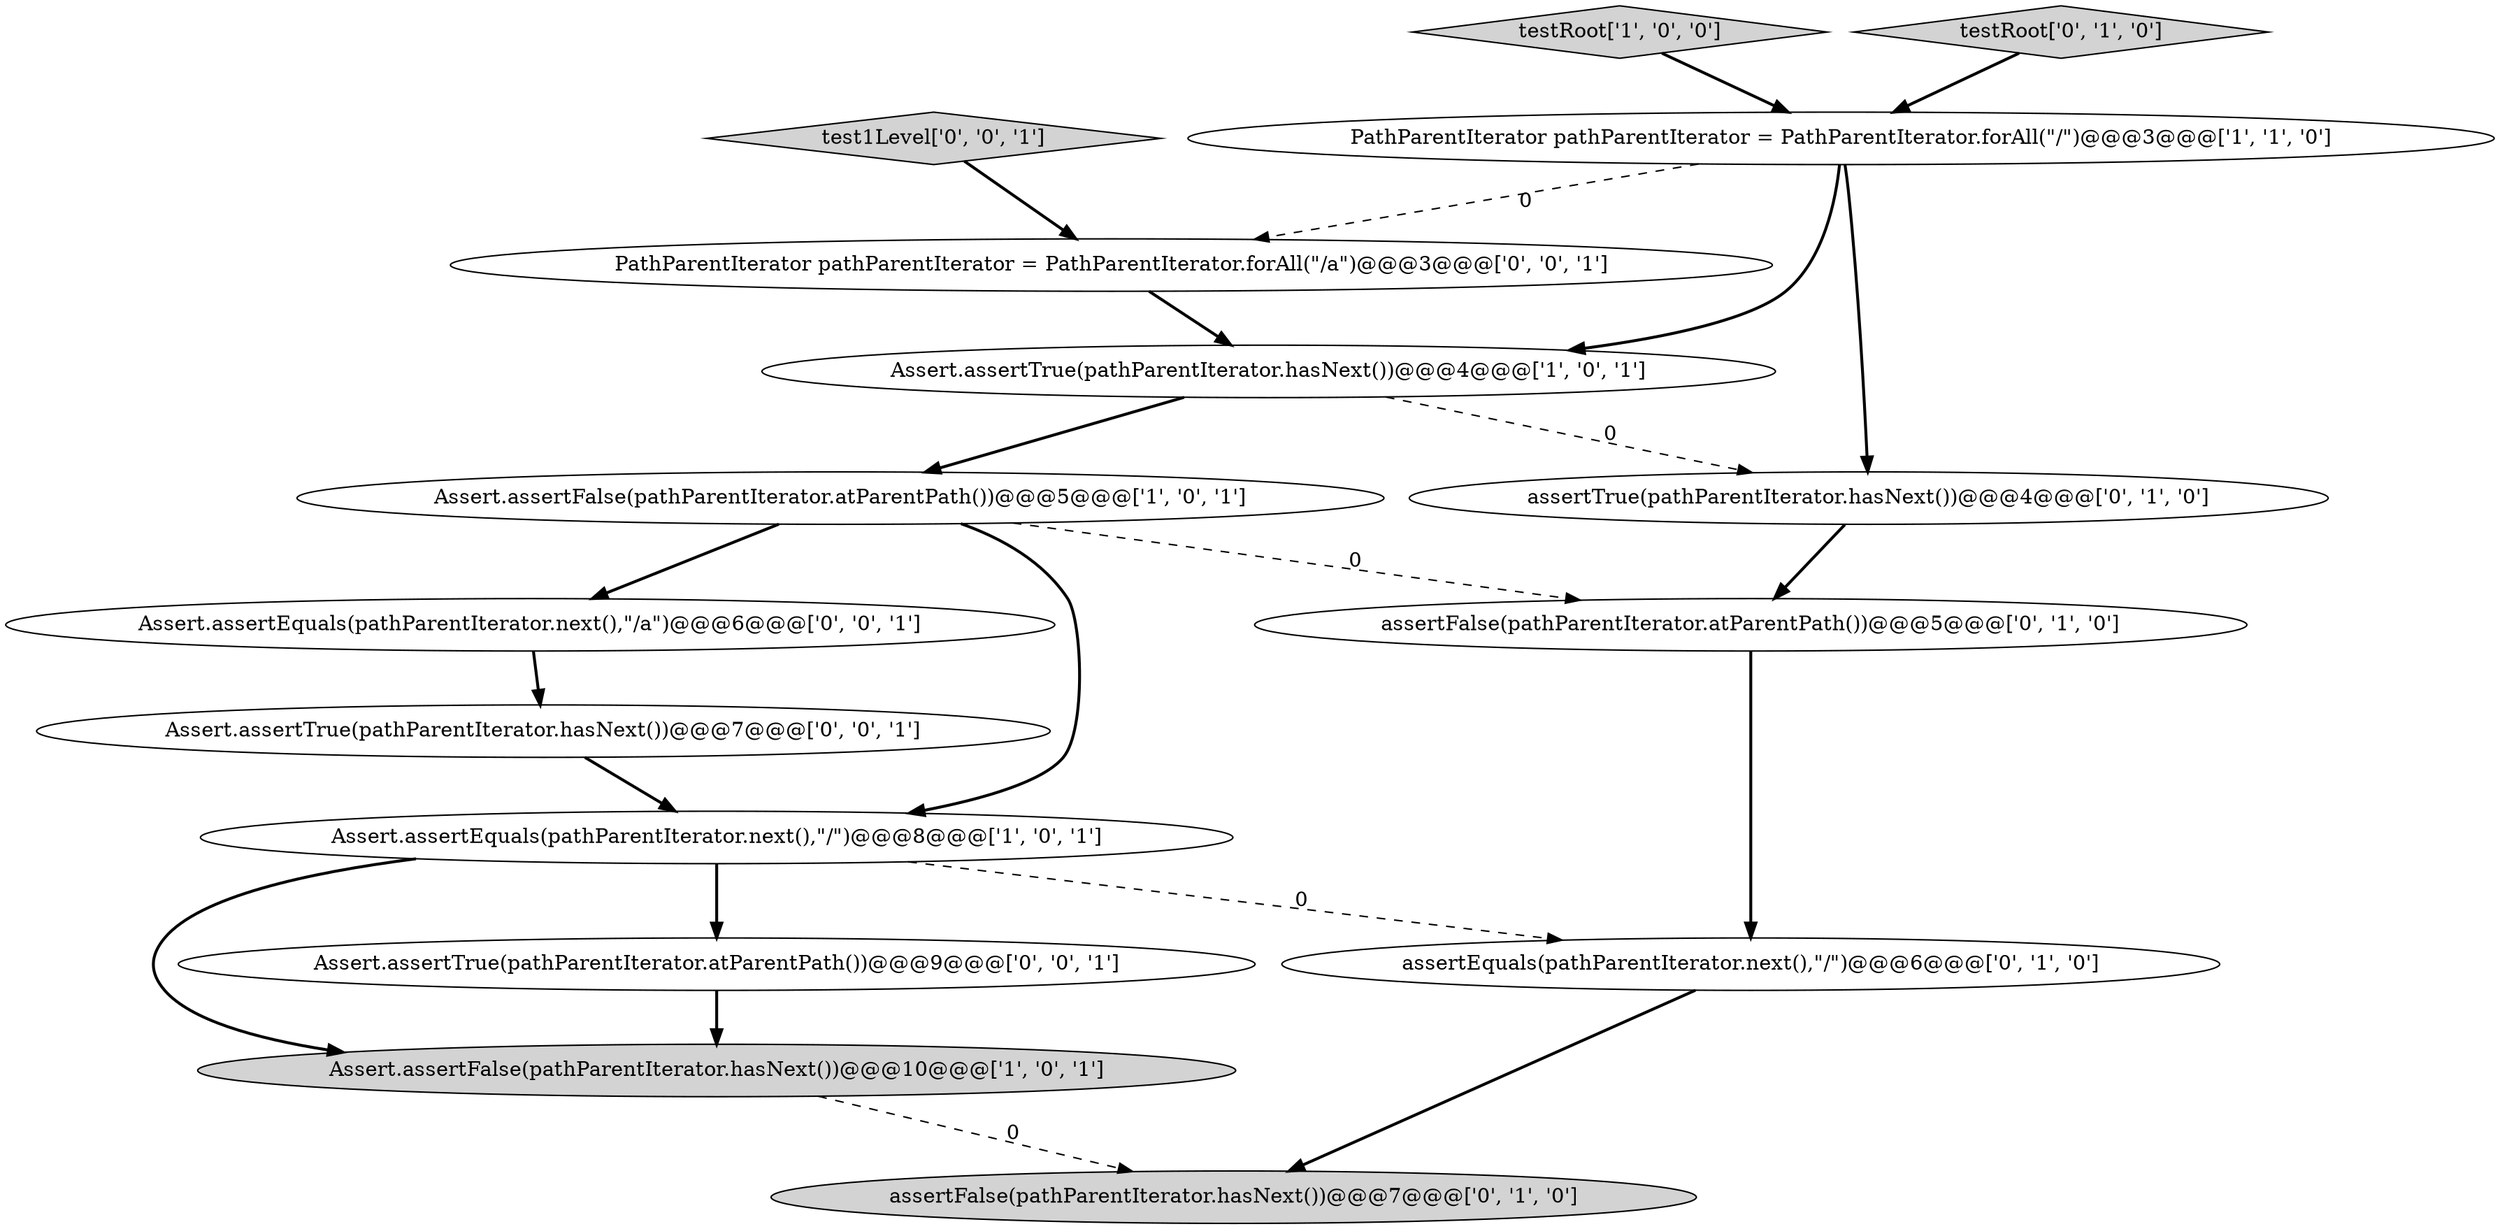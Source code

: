 digraph {
0 [style = filled, label = "Assert.assertFalse(pathParentIterator.atParentPath())@@@5@@@['1', '0', '1']", fillcolor = white, shape = ellipse image = "AAA0AAABBB1BBB"];
9 [style = filled, label = "assertFalse(pathParentIterator.hasNext())@@@7@@@['0', '1', '0']", fillcolor = lightgray, shape = ellipse image = "AAA1AAABBB2BBB"];
12 [style = filled, label = "Assert.assertEquals(pathParentIterator.next(),\"/a\")@@@6@@@['0', '0', '1']", fillcolor = white, shape = ellipse image = "AAA0AAABBB3BBB"];
1 [style = filled, label = "Assert.assertEquals(pathParentIterator.next(),\"/\")@@@8@@@['1', '0', '1']", fillcolor = white, shape = ellipse image = "AAA0AAABBB1BBB"];
3 [style = filled, label = "PathParentIterator pathParentIterator = PathParentIterator.forAll(\"/\")@@@3@@@['1', '1', '0']", fillcolor = white, shape = ellipse image = "AAA0AAABBB1BBB"];
15 [style = filled, label = "test1Level['0', '0', '1']", fillcolor = lightgray, shape = diamond image = "AAA0AAABBB3BBB"];
6 [style = filled, label = "assertFalse(pathParentIterator.atParentPath())@@@5@@@['0', '1', '0']", fillcolor = white, shape = ellipse image = "AAA1AAABBB2BBB"];
4 [style = filled, label = "Assert.assertFalse(pathParentIterator.hasNext())@@@10@@@['1', '0', '1']", fillcolor = lightgray, shape = ellipse image = "AAA0AAABBB1BBB"];
11 [style = filled, label = "Assert.assertTrue(pathParentIterator.hasNext())@@@7@@@['0', '0', '1']", fillcolor = white, shape = ellipse image = "AAA0AAABBB3BBB"];
14 [style = filled, label = "Assert.assertTrue(pathParentIterator.atParentPath())@@@9@@@['0', '0', '1']", fillcolor = white, shape = ellipse image = "AAA0AAABBB3BBB"];
2 [style = filled, label = "testRoot['1', '0', '0']", fillcolor = lightgray, shape = diamond image = "AAA0AAABBB1BBB"];
10 [style = filled, label = "testRoot['0', '1', '0']", fillcolor = lightgray, shape = diamond image = "AAA0AAABBB2BBB"];
7 [style = filled, label = "assertEquals(pathParentIterator.next(),\"/\")@@@6@@@['0', '1', '0']", fillcolor = white, shape = ellipse image = "AAA1AAABBB2BBB"];
13 [style = filled, label = "PathParentIterator pathParentIterator = PathParentIterator.forAll(\"/a\")@@@3@@@['0', '0', '1']", fillcolor = white, shape = ellipse image = "AAA0AAABBB3BBB"];
5 [style = filled, label = "Assert.assertTrue(pathParentIterator.hasNext())@@@4@@@['1', '0', '1']", fillcolor = white, shape = ellipse image = "AAA0AAABBB1BBB"];
8 [style = filled, label = "assertTrue(pathParentIterator.hasNext())@@@4@@@['0', '1', '0']", fillcolor = white, shape = ellipse image = "AAA1AAABBB2BBB"];
4->9 [style = dashed, label="0"];
7->9 [style = bold, label=""];
0->6 [style = dashed, label="0"];
11->1 [style = bold, label=""];
8->6 [style = bold, label=""];
1->14 [style = bold, label=""];
3->13 [style = dashed, label="0"];
3->5 [style = bold, label=""];
0->1 [style = bold, label=""];
10->3 [style = bold, label=""];
2->3 [style = bold, label=""];
1->7 [style = dashed, label="0"];
5->8 [style = dashed, label="0"];
5->0 [style = bold, label=""];
0->12 [style = bold, label=""];
3->8 [style = bold, label=""];
15->13 [style = bold, label=""];
1->4 [style = bold, label=""];
12->11 [style = bold, label=""];
14->4 [style = bold, label=""];
6->7 [style = bold, label=""];
13->5 [style = bold, label=""];
}
